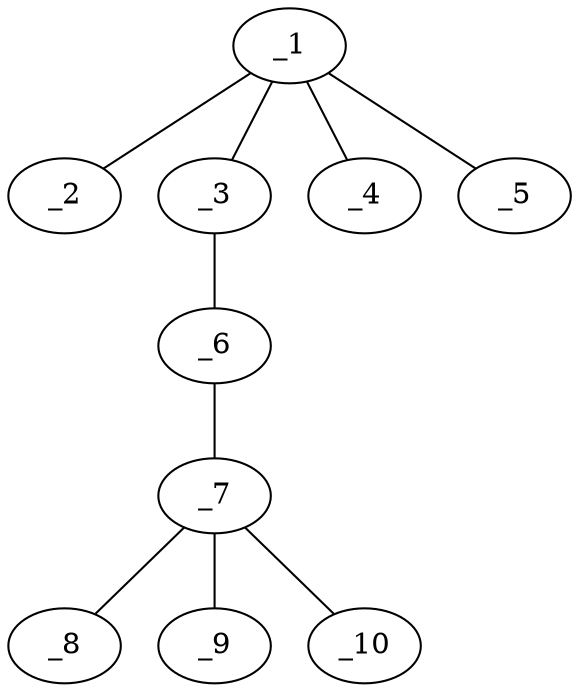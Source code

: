 graph molid150007 {
	_1	 [charge=1,
		chem=4,
		symbol="N  ",
		x="2.866",
		y="-0.25"];
	_2	 [charge=0,
		chem=9,
		symbol="B  ",
		x=2,
		y="-0.75"];
	_1 -- _2	 [valence=1];
	_3	 [charge=0,
		chem=1,
		symbol="C  ",
		x="3.7321",
		y="0.25"];
	_1 -- _3	 [valence=1];
	_4	 [charge=0,
		chem=1,
		symbol="C  ",
		x="3.366",
		y="-1.116"];
	_1 -- _4	 [valence=1];
	_5	 [charge=0,
		chem=1,
		symbol="C  ",
		x="2.366",
		y="0.616"];
	_1 -- _5	 [valence=1];
	_6	 [charge=0,
		chem=1,
		symbol="C  ",
		x="4.5981",
		y="-0.25"];
	_3 -- _6	 [valence=1];
	_7	 [charge=1,
		chem=4,
		symbol="N  ",
		x="5.4641",
		y="0.25"];
	_6 -- _7	 [valence=1];
	_8	 [charge=0,
		chem=9,
		symbol="B  ",
		x="6.3301",
		y="0.75"];
	_7 -- _8	 [valence=1];
	_9	 [charge=0,
		chem=1,
		symbol="C  ",
		x="4.9641",
		y="1.116"];
	_7 -- _9	 [valence=1];
	_10	 [charge=0,
		chem=1,
		symbol="C  ",
		x="5.9641",
		y="-0.616"];
	_7 -- _10	 [valence=1];
}
